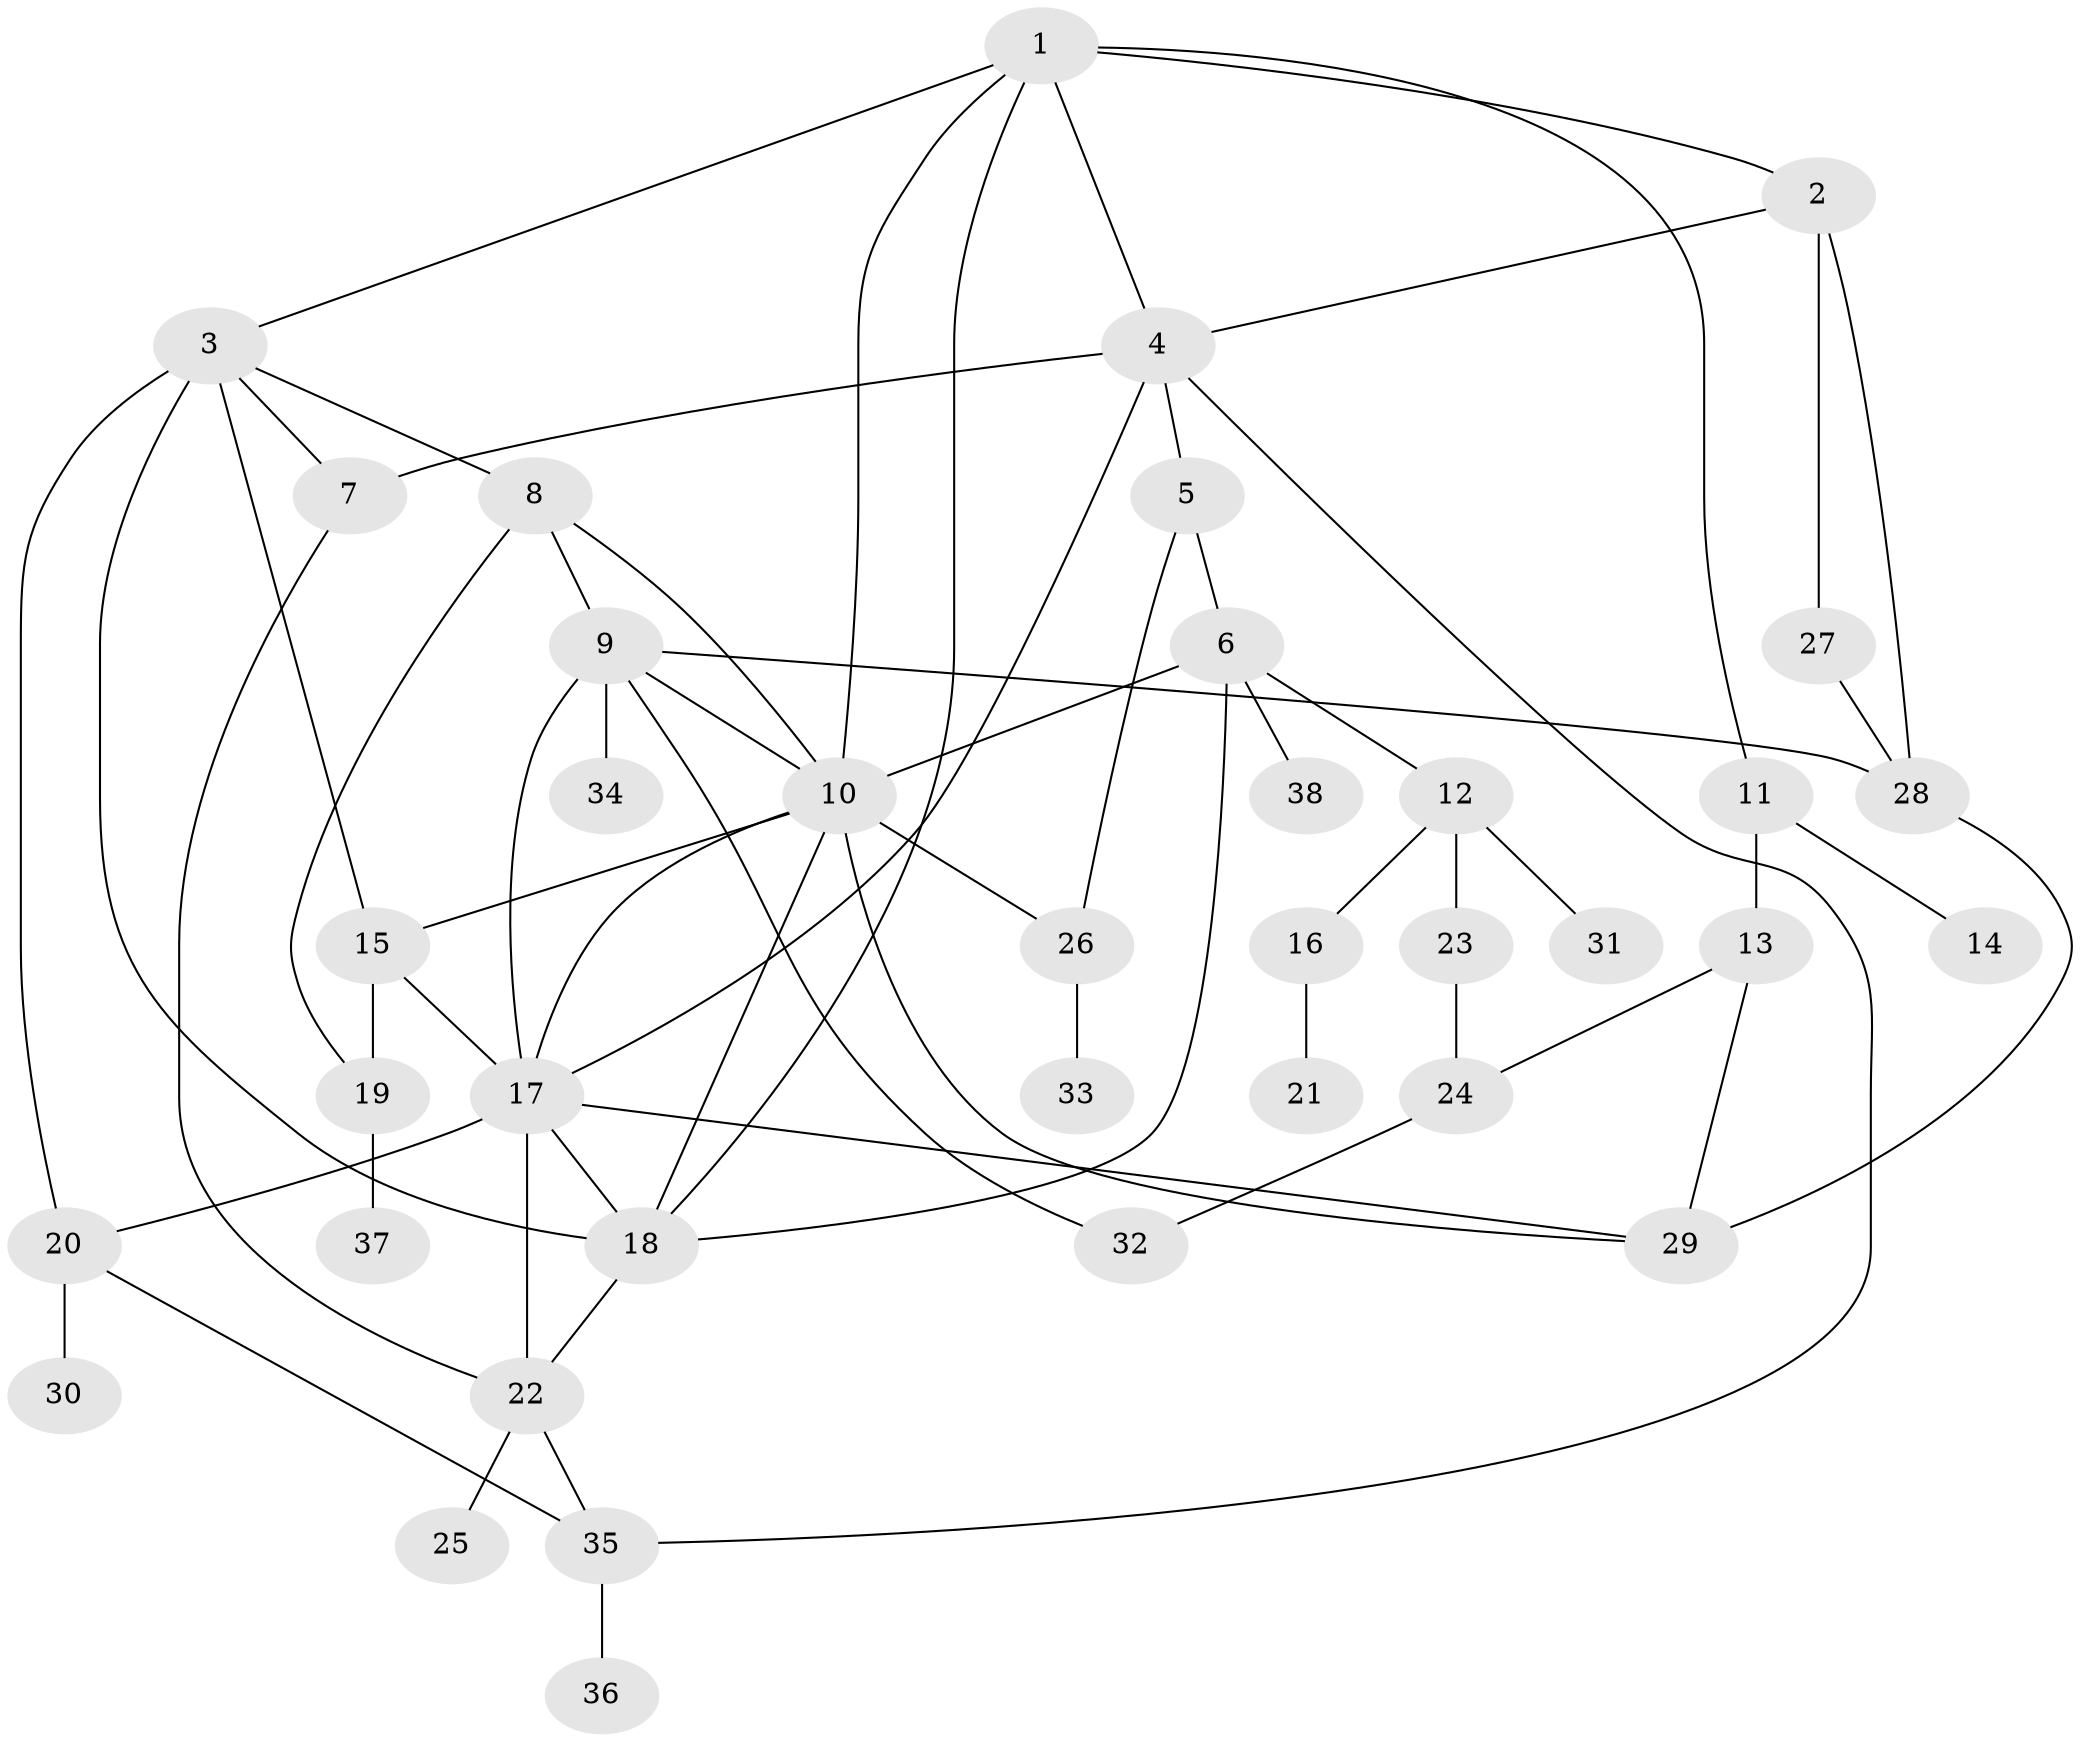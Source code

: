 // original degree distribution, {6: 0.031746031746031744, 5: 0.07936507936507936, 7: 0.031746031746031744, 3: 0.2698412698412698, 4: 0.1746031746031746, 2: 0.2222222222222222, 1: 0.19047619047619047}
// Generated by graph-tools (version 1.1) at 2025/49/03/04/25 22:49:06]
// undirected, 38 vertices, 64 edges
graph export_dot {
  node [color=gray90,style=filled];
  1;
  2;
  3;
  4;
  5;
  6;
  7;
  8;
  9;
  10;
  11;
  12;
  13;
  14;
  15;
  16;
  17;
  18;
  19;
  20;
  21;
  22;
  23;
  24;
  25;
  26;
  27;
  28;
  29;
  30;
  31;
  32;
  33;
  34;
  35;
  36;
  37;
  38;
  1 -- 2 [weight=1.0];
  1 -- 3 [weight=1.0];
  1 -- 4 [weight=1.0];
  1 -- 10 [weight=1.0];
  1 -- 11 [weight=1.0];
  1 -- 18 [weight=1.0];
  2 -- 4 [weight=2.0];
  2 -- 27 [weight=1.0];
  2 -- 28 [weight=1.0];
  3 -- 7 [weight=1.0];
  3 -- 8 [weight=1.0];
  3 -- 15 [weight=1.0];
  3 -- 18 [weight=1.0];
  3 -- 20 [weight=1.0];
  4 -- 5 [weight=1.0];
  4 -- 7 [weight=2.0];
  4 -- 17 [weight=1.0];
  4 -- 35 [weight=1.0];
  5 -- 6 [weight=2.0];
  5 -- 26 [weight=1.0];
  6 -- 10 [weight=2.0];
  6 -- 12 [weight=1.0];
  6 -- 18 [weight=1.0];
  6 -- 38 [weight=1.0];
  7 -- 22 [weight=1.0];
  8 -- 9 [weight=1.0];
  8 -- 10 [weight=1.0];
  8 -- 19 [weight=1.0];
  9 -- 10 [weight=1.0];
  9 -- 17 [weight=2.0];
  9 -- 28 [weight=1.0];
  9 -- 32 [weight=1.0];
  9 -- 34 [weight=1.0];
  10 -- 15 [weight=1.0];
  10 -- 17 [weight=1.0];
  10 -- 18 [weight=1.0];
  10 -- 26 [weight=1.0];
  10 -- 29 [weight=1.0];
  11 -- 13 [weight=1.0];
  11 -- 14 [weight=1.0];
  12 -- 16 [weight=1.0];
  12 -- 23 [weight=1.0];
  12 -- 31 [weight=1.0];
  13 -- 24 [weight=1.0];
  13 -- 29 [weight=1.0];
  15 -- 17 [weight=1.0];
  15 -- 19 [weight=1.0];
  16 -- 21 [weight=1.0];
  17 -- 18 [weight=1.0];
  17 -- 20 [weight=1.0];
  17 -- 22 [weight=1.0];
  17 -- 29 [weight=1.0];
  18 -- 22 [weight=1.0];
  19 -- 37 [weight=1.0];
  20 -- 30 [weight=1.0];
  20 -- 35 [weight=1.0];
  22 -- 25 [weight=1.0];
  22 -- 35 [weight=1.0];
  23 -- 24 [weight=1.0];
  24 -- 32 [weight=1.0];
  26 -- 33 [weight=1.0];
  27 -- 28 [weight=1.0];
  28 -- 29 [weight=1.0];
  35 -- 36 [weight=1.0];
}
